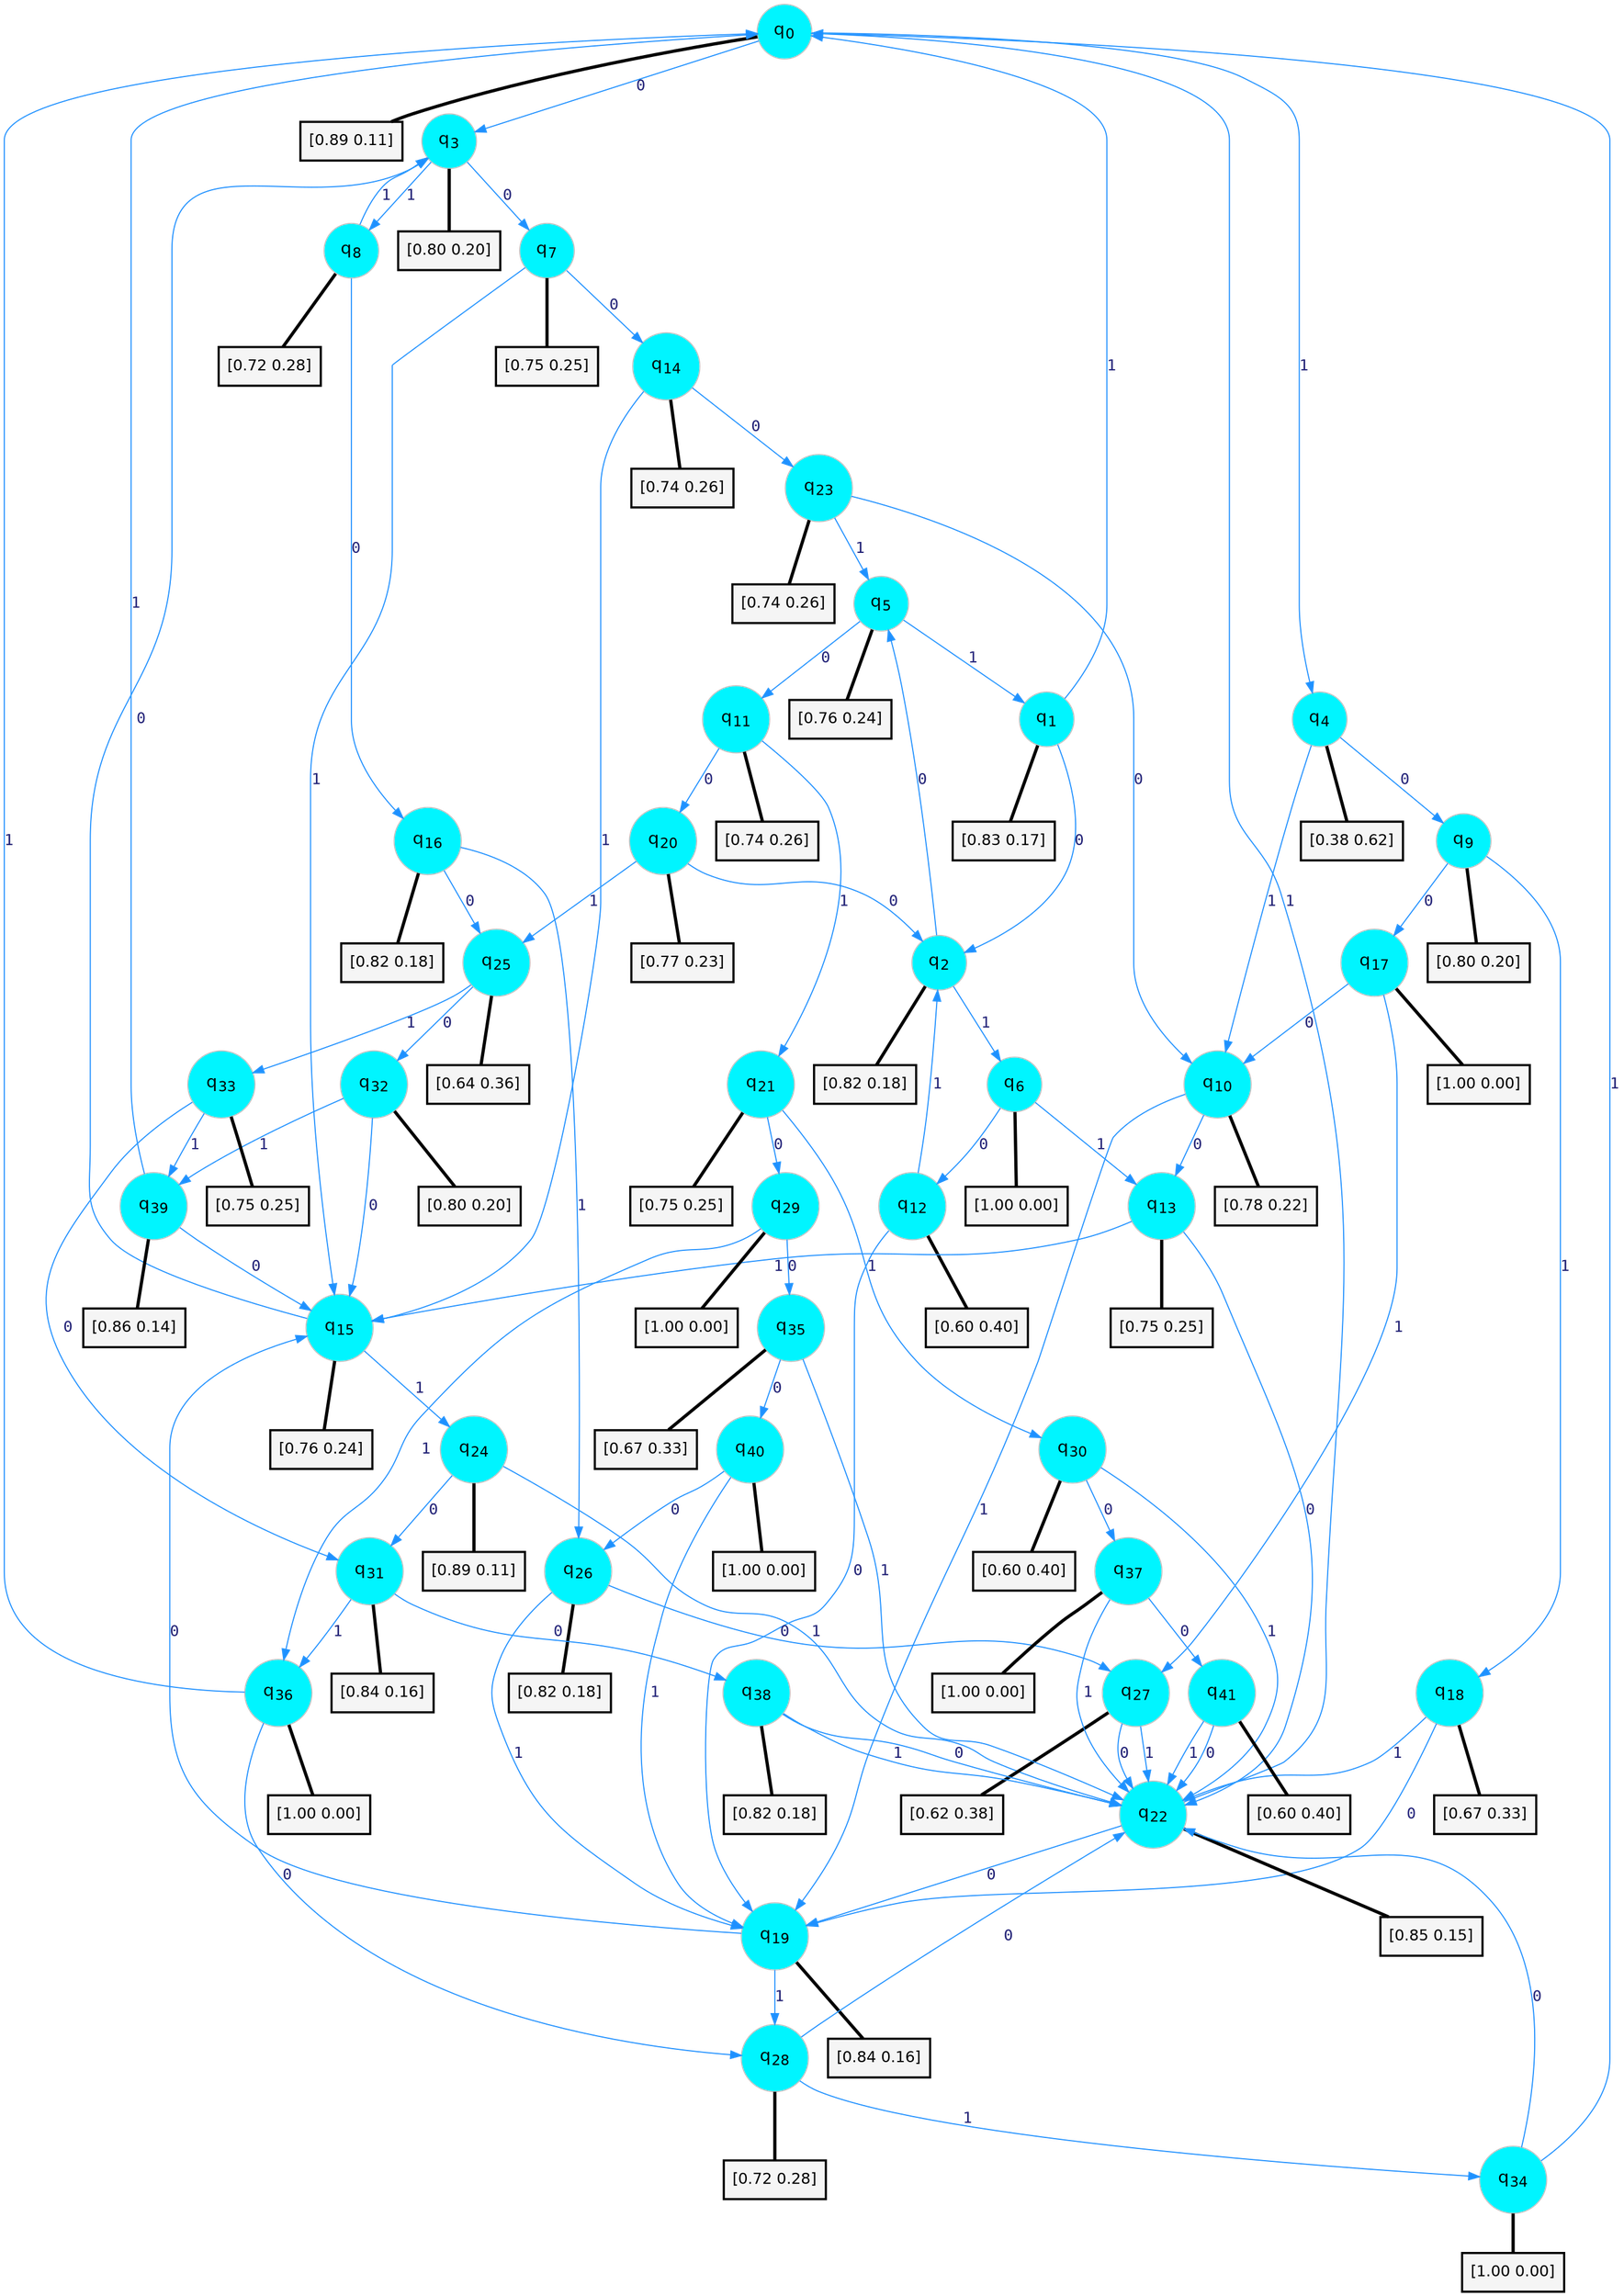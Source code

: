 digraph G {
graph [
bgcolor=transparent, dpi=300, rankdir=TD, size="40,25"];
node [
color=gray, fillcolor=turquoise1, fontcolor=black, fontname=Helvetica, fontsize=16, fontweight=bold, shape=circle, style=filled];
edge [
arrowsize=1, color=dodgerblue1, fontcolor=midnightblue, fontname=courier, fontweight=bold, penwidth=1, style=solid, weight=20];
0[label=<q<SUB>0</SUB>>];
1[label=<q<SUB>1</SUB>>];
2[label=<q<SUB>2</SUB>>];
3[label=<q<SUB>3</SUB>>];
4[label=<q<SUB>4</SUB>>];
5[label=<q<SUB>5</SUB>>];
6[label=<q<SUB>6</SUB>>];
7[label=<q<SUB>7</SUB>>];
8[label=<q<SUB>8</SUB>>];
9[label=<q<SUB>9</SUB>>];
10[label=<q<SUB>10</SUB>>];
11[label=<q<SUB>11</SUB>>];
12[label=<q<SUB>12</SUB>>];
13[label=<q<SUB>13</SUB>>];
14[label=<q<SUB>14</SUB>>];
15[label=<q<SUB>15</SUB>>];
16[label=<q<SUB>16</SUB>>];
17[label=<q<SUB>17</SUB>>];
18[label=<q<SUB>18</SUB>>];
19[label=<q<SUB>19</SUB>>];
20[label=<q<SUB>20</SUB>>];
21[label=<q<SUB>21</SUB>>];
22[label=<q<SUB>22</SUB>>];
23[label=<q<SUB>23</SUB>>];
24[label=<q<SUB>24</SUB>>];
25[label=<q<SUB>25</SUB>>];
26[label=<q<SUB>26</SUB>>];
27[label=<q<SUB>27</SUB>>];
28[label=<q<SUB>28</SUB>>];
29[label=<q<SUB>29</SUB>>];
30[label=<q<SUB>30</SUB>>];
31[label=<q<SUB>31</SUB>>];
32[label=<q<SUB>32</SUB>>];
33[label=<q<SUB>33</SUB>>];
34[label=<q<SUB>34</SUB>>];
35[label=<q<SUB>35</SUB>>];
36[label=<q<SUB>36</SUB>>];
37[label=<q<SUB>37</SUB>>];
38[label=<q<SUB>38</SUB>>];
39[label=<q<SUB>39</SUB>>];
40[label=<q<SUB>40</SUB>>];
41[label=<q<SUB>41</SUB>>];
42[label="[0.89 0.11]", shape=box,fontcolor=black, fontname=Helvetica, fontsize=14, penwidth=2, fillcolor=whitesmoke,color=black];
43[label="[0.83 0.17]", shape=box,fontcolor=black, fontname=Helvetica, fontsize=14, penwidth=2, fillcolor=whitesmoke,color=black];
44[label="[0.82 0.18]", shape=box,fontcolor=black, fontname=Helvetica, fontsize=14, penwidth=2, fillcolor=whitesmoke,color=black];
45[label="[0.80 0.20]", shape=box,fontcolor=black, fontname=Helvetica, fontsize=14, penwidth=2, fillcolor=whitesmoke,color=black];
46[label="[0.38 0.62]", shape=box,fontcolor=black, fontname=Helvetica, fontsize=14, penwidth=2, fillcolor=whitesmoke,color=black];
47[label="[0.76 0.24]", shape=box,fontcolor=black, fontname=Helvetica, fontsize=14, penwidth=2, fillcolor=whitesmoke,color=black];
48[label="[1.00 0.00]", shape=box,fontcolor=black, fontname=Helvetica, fontsize=14, penwidth=2, fillcolor=whitesmoke,color=black];
49[label="[0.75 0.25]", shape=box,fontcolor=black, fontname=Helvetica, fontsize=14, penwidth=2, fillcolor=whitesmoke,color=black];
50[label="[0.72 0.28]", shape=box,fontcolor=black, fontname=Helvetica, fontsize=14, penwidth=2, fillcolor=whitesmoke,color=black];
51[label="[0.80 0.20]", shape=box,fontcolor=black, fontname=Helvetica, fontsize=14, penwidth=2, fillcolor=whitesmoke,color=black];
52[label="[0.78 0.22]", shape=box,fontcolor=black, fontname=Helvetica, fontsize=14, penwidth=2, fillcolor=whitesmoke,color=black];
53[label="[0.74 0.26]", shape=box,fontcolor=black, fontname=Helvetica, fontsize=14, penwidth=2, fillcolor=whitesmoke,color=black];
54[label="[0.60 0.40]", shape=box,fontcolor=black, fontname=Helvetica, fontsize=14, penwidth=2, fillcolor=whitesmoke,color=black];
55[label="[0.75 0.25]", shape=box,fontcolor=black, fontname=Helvetica, fontsize=14, penwidth=2, fillcolor=whitesmoke,color=black];
56[label="[0.74 0.26]", shape=box,fontcolor=black, fontname=Helvetica, fontsize=14, penwidth=2, fillcolor=whitesmoke,color=black];
57[label="[0.76 0.24]", shape=box,fontcolor=black, fontname=Helvetica, fontsize=14, penwidth=2, fillcolor=whitesmoke,color=black];
58[label="[0.82 0.18]", shape=box,fontcolor=black, fontname=Helvetica, fontsize=14, penwidth=2, fillcolor=whitesmoke,color=black];
59[label="[1.00 0.00]", shape=box,fontcolor=black, fontname=Helvetica, fontsize=14, penwidth=2, fillcolor=whitesmoke,color=black];
60[label="[0.67 0.33]", shape=box,fontcolor=black, fontname=Helvetica, fontsize=14, penwidth=2, fillcolor=whitesmoke,color=black];
61[label="[0.84 0.16]", shape=box,fontcolor=black, fontname=Helvetica, fontsize=14, penwidth=2, fillcolor=whitesmoke,color=black];
62[label="[0.77 0.23]", shape=box,fontcolor=black, fontname=Helvetica, fontsize=14, penwidth=2, fillcolor=whitesmoke,color=black];
63[label="[0.75 0.25]", shape=box,fontcolor=black, fontname=Helvetica, fontsize=14, penwidth=2, fillcolor=whitesmoke,color=black];
64[label="[0.85 0.15]", shape=box,fontcolor=black, fontname=Helvetica, fontsize=14, penwidth=2, fillcolor=whitesmoke,color=black];
65[label="[0.74 0.26]", shape=box,fontcolor=black, fontname=Helvetica, fontsize=14, penwidth=2, fillcolor=whitesmoke,color=black];
66[label="[0.89 0.11]", shape=box,fontcolor=black, fontname=Helvetica, fontsize=14, penwidth=2, fillcolor=whitesmoke,color=black];
67[label="[0.64 0.36]", shape=box,fontcolor=black, fontname=Helvetica, fontsize=14, penwidth=2, fillcolor=whitesmoke,color=black];
68[label="[0.82 0.18]", shape=box,fontcolor=black, fontname=Helvetica, fontsize=14, penwidth=2, fillcolor=whitesmoke,color=black];
69[label="[0.62 0.38]", shape=box,fontcolor=black, fontname=Helvetica, fontsize=14, penwidth=2, fillcolor=whitesmoke,color=black];
70[label="[0.72 0.28]", shape=box,fontcolor=black, fontname=Helvetica, fontsize=14, penwidth=2, fillcolor=whitesmoke,color=black];
71[label="[1.00 0.00]", shape=box,fontcolor=black, fontname=Helvetica, fontsize=14, penwidth=2, fillcolor=whitesmoke,color=black];
72[label="[0.60 0.40]", shape=box,fontcolor=black, fontname=Helvetica, fontsize=14, penwidth=2, fillcolor=whitesmoke,color=black];
73[label="[0.84 0.16]", shape=box,fontcolor=black, fontname=Helvetica, fontsize=14, penwidth=2, fillcolor=whitesmoke,color=black];
74[label="[0.80 0.20]", shape=box,fontcolor=black, fontname=Helvetica, fontsize=14, penwidth=2, fillcolor=whitesmoke,color=black];
75[label="[0.75 0.25]", shape=box,fontcolor=black, fontname=Helvetica, fontsize=14, penwidth=2, fillcolor=whitesmoke,color=black];
76[label="[1.00 0.00]", shape=box,fontcolor=black, fontname=Helvetica, fontsize=14, penwidth=2, fillcolor=whitesmoke,color=black];
77[label="[0.67 0.33]", shape=box,fontcolor=black, fontname=Helvetica, fontsize=14, penwidth=2, fillcolor=whitesmoke,color=black];
78[label="[1.00 0.00]", shape=box,fontcolor=black, fontname=Helvetica, fontsize=14, penwidth=2, fillcolor=whitesmoke,color=black];
79[label="[1.00 0.00]", shape=box,fontcolor=black, fontname=Helvetica, fontsize=14, penwidth=2, fillcolor=whitesmoke,color=black];
80[label="[0.82 0.18]", shape=box,fontcolor=black, fontname=Helvetica, fontsize=14, penwidth=2, fillcolor=whitesmoke,color=black];
81[label="[0.86 0.14]", shape=box,fontcolor=black, fontname=Helvetica, fontsize=14, penwidth=2, fillcolor=whitesmoke,color=black];
82[label="[1.00 0.00]", shape=box,fontcolor=black, fontname=Helvetica, fontsize=14, penwidth=2, fillcolor=whitesmoke,color=black];
83[label="[0.60 0.40]", shape=box,fontcolor=black, fontname=Helvetica, fontsize=14, penwidth=2, fillcolor=whitesmoke,color=black];
0->3 [label=0];
0->4 [label=1];
0->42 [arrowhead=none, penwidth=3,color=black];
1->2 [label=0];
1->0 [label=1];
1->43 [arrowhead=none, penwidth=3,color=black];
2->5 [label=0];
2->6 [label=1];
2->44 [arrowhead=none, penwidth=3,color=black];
3->7 [label=0];
3->8 [label=1];
3->45 [arrowhead=none, penwidth=3,color=black];
4->9 [label=0];
4->10 [label=1];
4->46 [arrowhead=none, penwidth=3,color=black];
5->11 [label=0];
5->1 [label=1];
5->47 [arrowhead=none, penwidth=3,color=black];
6->12 [label=0];
6->13 [label=1];
6->48 [arrowhead=none, penwidth=3,color=black];
7->14 [label=0];
7->15 [label=1];
7->49 [arrowhead=none, penwidth=3,color=black];
8->16 [label=0];
8->3 [label=1];
8->50 [arrowhead=none, penwidth=3,color=black];
9->17 [label=0];
9->18 [label=1];
9->51 [arrowhead=none, penwidth=3,color=black];
10->13 [label=0];
10->19 [label=1];
10->52 [arrowhead=none, penwidth=3,color=black];
11->20 [label=0];
11->21 [label=1];
11->53 [arrowhead=none, penwidth=3,color=black];
12->19 [label=0];
12->2 [label=1];
12->54 [arrowhead=none, penwidth=3,color=black];
13->22 [label=0];
13->15 [label=1];
13->55 [arrowhead=none, penwidth=3,color=black];
14->23 [label=0];
14->15 [label=1];
14->56 [arrowhead=none, penwidth=3,color=black];
15->3 [label=0];
15->24 [label=1];
15->57 [arrowhead=none, penwidth=3,color=black];
16->25 [label=0];
16->26 [label=1];
16->58 [arrowhead=none, penwidth=3,color=black];
17->10 [label=0];
17->27 [label=1];
17->59 [arrowhead=none, penwidth=3,color=black];
18->19 [label=0];
18->22 [label=1];
18->60 [arrowhead=none, penwidth=3,color=black];
19->15 [label=0];
19->28 [label=1];
19->61 [arrowhead=none, penwidth=3,color=black];
20->2 [label=0];
20->25 [label=1];
20->62 [arrowhead=none, penwidth=3,color=black];
21->29 [label=0];
21->30 [label=1];
21->63 [arrowhead=none, penwidth=3,color=black];
22->19 [label=0];
22->0 [label=1];
22->64 [arrowhead=none, penwidth=3,color=black];
23->10 [label=0];
23->5 [label=1];
23->65 [arrowhead=none, penwidth=3,color=black];
24->31 [label=0];
24->22 [label=1];
24->66 [arrowhead=none, penwidth=3,color=black];
25->32 [label=0];
25->33 [label=1];
25->67 [arrowhead=none, penwidth=3,color=black];
26->27 [label=0];
26->19 [label=1];
26->68 [arrowhead=none, penwidth=3,color=black];
27->22 [label=0];
27->22 [label=1];
27->69 [arrowhead=none, penwidth=3,color=black];
28->22 [label=0];
28->34 [label=1];
28->70 [arrowhead=none, penwidth=3,color=black];
29->35 [label=0];
29->36 [label=1];
29->71 [arrowhead=none, penwidth=3,color=black];
30->37 [label=0];
30->22 [label=1];
30->72 [arrowhead=none, penwidth=3,color=black];
31->38 [label=0];
31->36 [label=1];
31->73 [arrowhead=none, penwidth=3,color=black];
32->15 [label=0];
32->39 [label=1];
32->74 [arrowhead=none, penwidth=3,color=black];
33->31 [label=0];
33->39 [label=1];
33->75 [arrowhead=none, penwidth=3,color=black];
34->22 [label=0];
34->0 [label=1];
34->76 [arrowhead=none, penwidth=3,color=black];
35->40 [label=0];
35->22 [label=1];
35->77 [arrowhead=none, penwidth=3,color=black];
36->28 [label=0];
36->0 [label=1];
36->78 [arrowhead=none, penwidth=3,color=black];
37->41 [label=0];
37->22 [label=1];
37->79 [arrowhead=none, penwidth=3,color=black];
38->22 [label=0];
38->22 [label=1];
38->80 [arrowhead=none, penwidth=3,color=black];
39->15 [label=0];
39->0 [label=1];
39->81 [arrowhead=none, penwidth=3,color=black];
40->26 [label=0];
40->19 [label=1];
40->82 [arrowhead=none, penwidth=3,color=black];
41->22 [label=0];
41->22 [label=1];
41->83 [arrowhead=none, penwidth=3,color=black];
}
